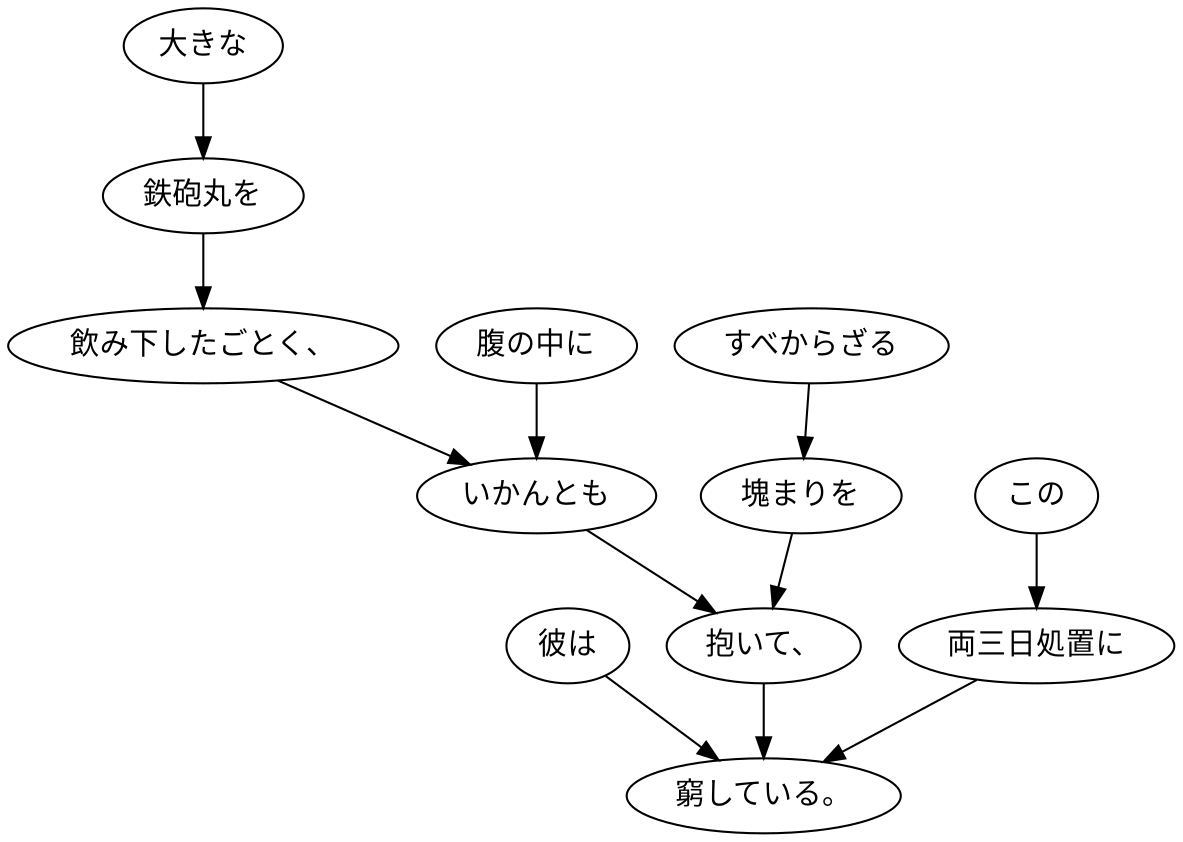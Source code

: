 digraph graph7393 {
	node0 [label="彼は"];
	node1 [label="大きな"];
	node2 [label="鉄砲丸を"];
	node3 [label="飲み下したごとく、"];
	node4 [label="腹の中に"];
	node5 [label="いかんとも"];
	node6 [label="すべからざる"];
	node7 [label="塊まりを"];
	node8 [label="抱いて、"];
	node9 [label="この"];
	node10 [label="両三日処置に"];
	node11 [label="窮している。"];
	node0 -> node11;
	node1 -> node2;
	node2 -> node3;
	node3 -> node5;
	node4 -> node5;
	node5 -> node8;
	node6 -> node7;
	node7 -> node8;
	node8 -> node11;
	node9 -> node10;
	node10 -> node11;
}
